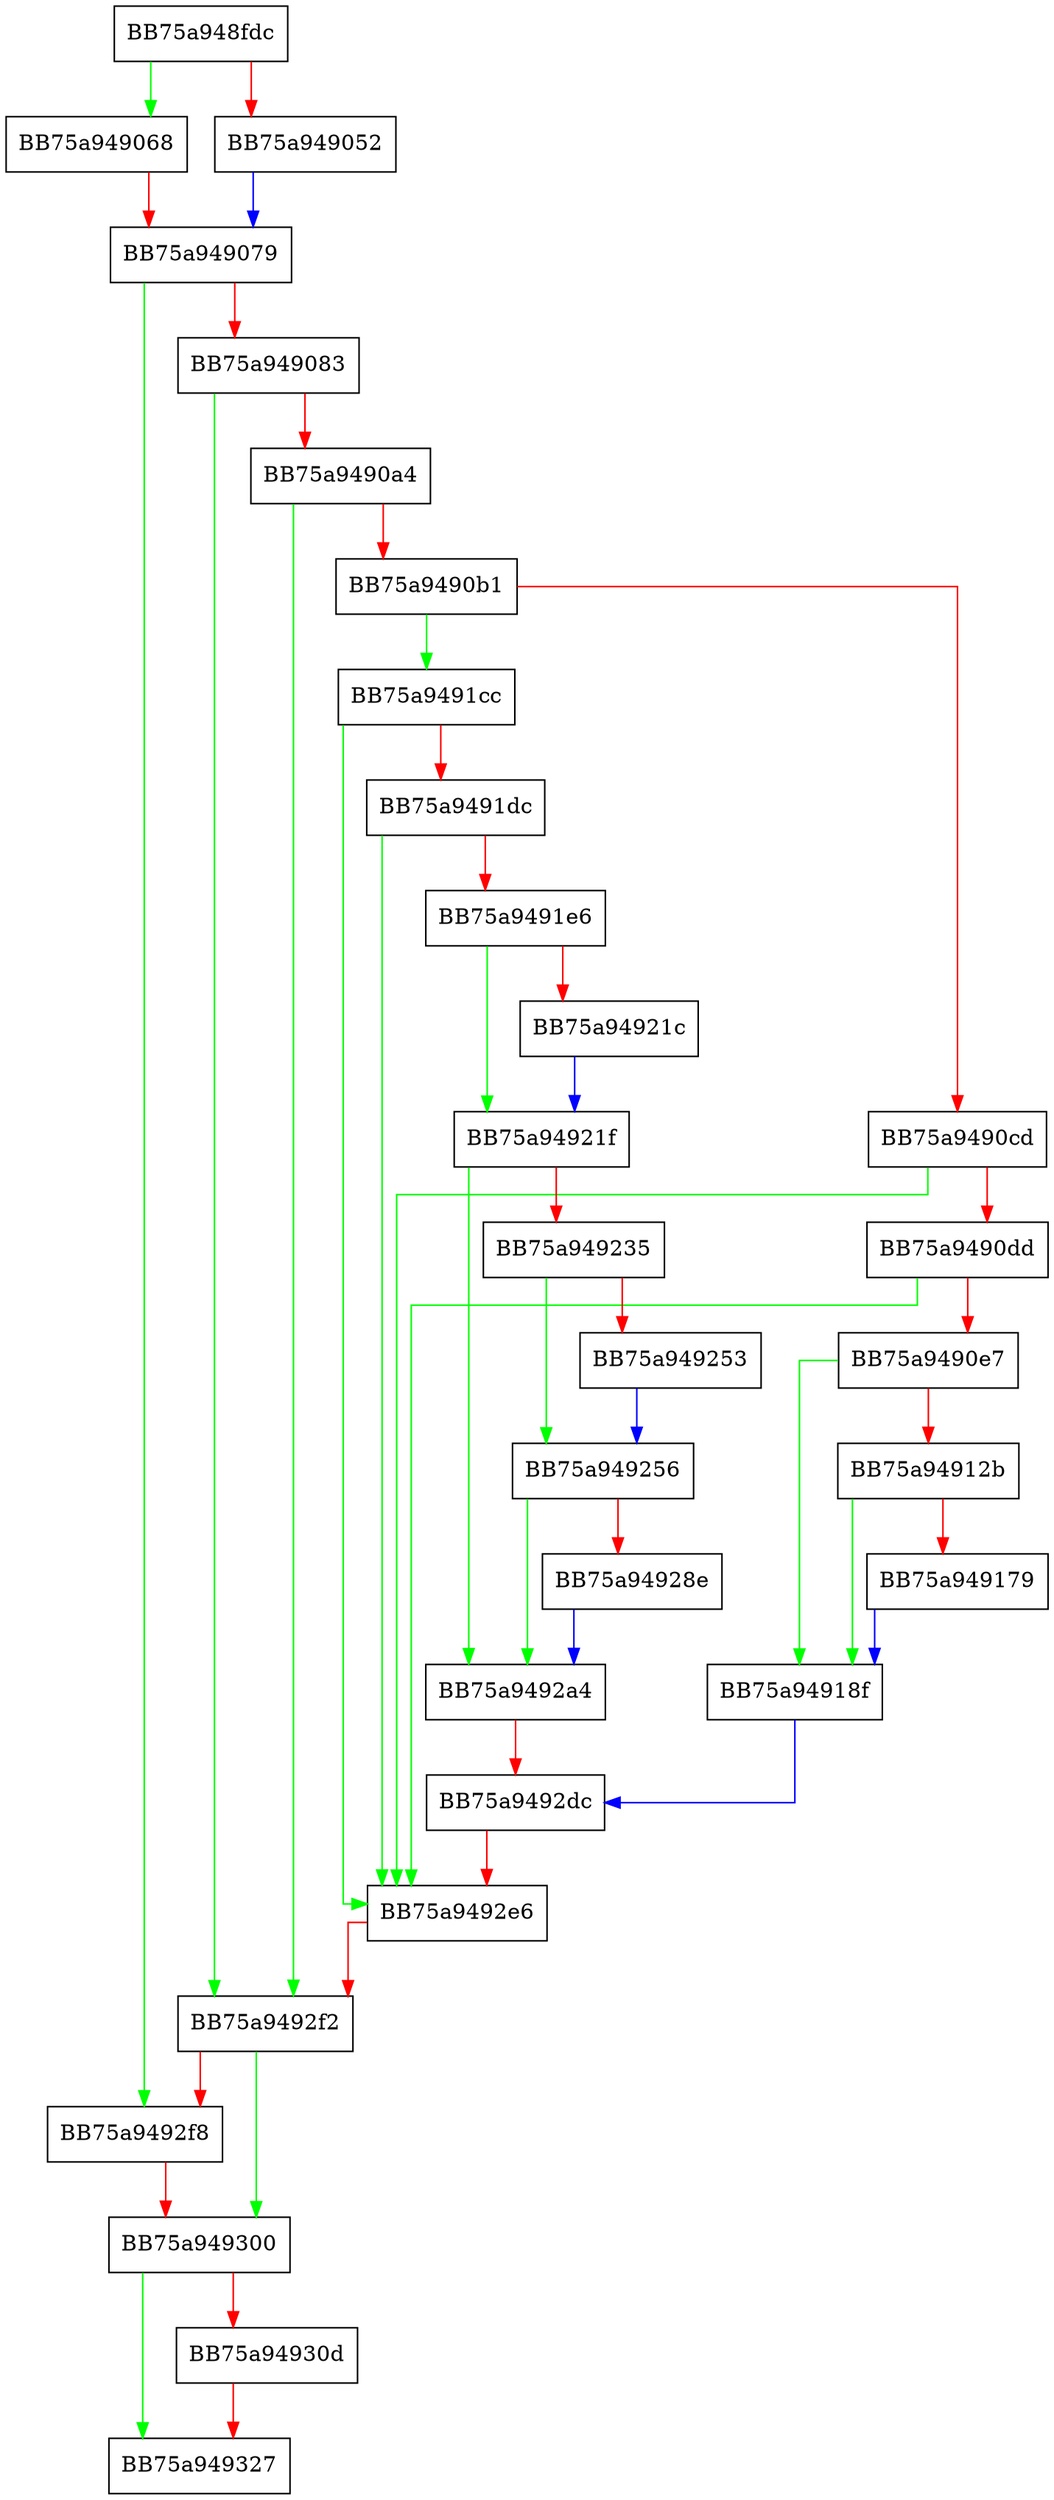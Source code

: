 digraph reload_from_database {
  node [shape="box"];
  graph [splines=ortho];
  BB75a948fdc -> BB75a949068 [color="green"];
  BB75a948fdc -> BB75a949052 [color="red"];
  BB75a949052 -> BB75a949079 [color="blue"];
  BB75a949068 -> BB75a949079 [color="red"];
  BB75a949079 -> BB75a9492f8 [color="green"];
  BB75a949079 -> BB75a949083 [color="red"];
  BB75a949083 -> BB75a9492f2 [color="green"];
  BB75a949083 -> BB75a9490a4 [color="red"];
  BB75a9490a4 -> BB75a9492f2 [color="green"];
  BB75a9490a4 -> BB75a9490b1 [color="red"];
  BB75a9490b1 -> BB75a9491cc [color="green"];
  BB75a9490b1 -> BB75a9490cd [color="red"];
  BB75a9490cd -> BB75a9492e6 [color="green"];
  BB75a9490cd -> BB75a9490dd [color="red"];
  BB75a9490dd -> BB75a9492e6 [color="green"];
  BB75a9490dd -> BB75a9490e7 [color="red"];
  BB75a9490e7 -> BB75a94918f [color="green"];
  BB75a9490e7 -> BB75a94912b [color="red"];
  BB75a94912b -> BB75a94918f [color="green"];
  BB75a94912b -> BB75a949179 [color="red"];
  BB75a949179 -> BB75a94918f [color="blue"];
  BB75a94918f -> BB75a9492dc [color="blue"];
  BB75a9491cc -> BB75a9492e6 [color="green"];
  BB75a9491cc -> BB75a9491dc [color="red"];
  BB75a9491dc -> BB75a9492e6 [color="green"];
  BB75a9491dc -> BB75a9491e6 [color="red"];
  BB75a9491e6 -> BB75a94921f [color="green"];
  BB75a9491e6 -> BB75a94921c [color="red"];
  BB75a94921c -> BB75a94921f [color="blue"];
  BB75a94921f -> BB75a9492a4 [color="green"];
  BB75a94921f -> BB75a949235 [color="red"];
  BB75a949235 -> BB75a949256 [color="green"];
  BB75a949235 -> BB75a949253 [color="red"];
  BB75a949253 -> BB75a949256 [color="blue"];
  BB75a949256 -> BB75a9492a4 [color="green"];
  BB75a949256 -> BB75a94928e [color="red"];
  BB75a94928e -> BB75a9492a4 [color="blue"];
  BB75a9492a4 -> BB75a9492dc [color="red"];
  BB75a9492dc -> BB75a9492e6 [color="red"];
  BB75a9492e6 -> BB75a9492f2 [color="red"];
  BB75a9492f2 -> BB75a949300 [color="green"];
  BB75a9492f2 -> BB75a9492f8 [color="red"];
  BB75a9492f8 -> BB75a949300 [color="red"];
  BB75a949300 -> BB75a949327 [color="green"];
  BB75a949300 -> BB75a94930d [color="red"];
  BB75a94930d -> BB75a949327 [color="red"];
}